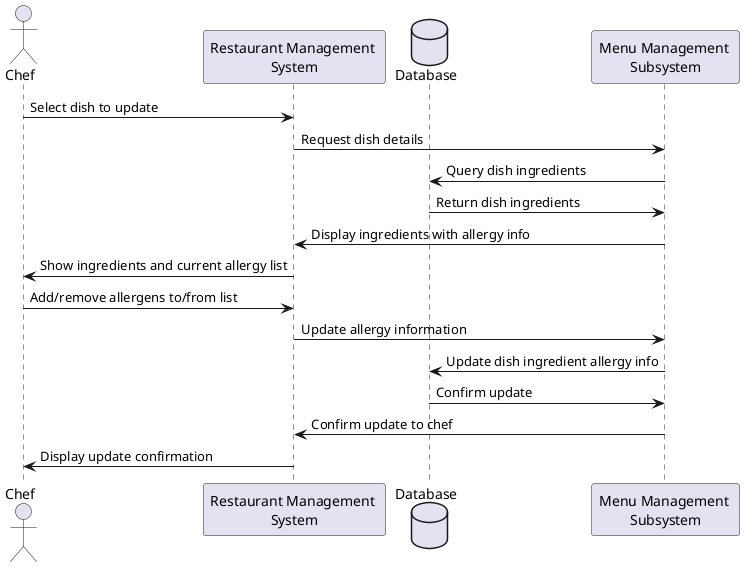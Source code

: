 @startuml
actor Chef as chef
participant "Restaurant Management \nSystem" as RMS
database "Database" as DB
participant "Menu Management \nSubsystem" as MMS

chef -> RMS : Select dish to update
RMS -> MMS : Request dish details
MMS -> DB : Query dish ingredients
DB -> MMS : Return dish ingredients
MMS -> RMS : Display ingredients with allergy info
RMS -> chef : Show ingredients and current allergy list

chef -> RMS : Add/remove allergens to/from list
RMS -> MMS : Update allergy information
MMS -> DB : Update dish ingredient allergy info
DB -> MMS : Confirm update
MMS -> RMS : Confirm update to chef
RMS -> chef : Display update confirmation

@enduml
